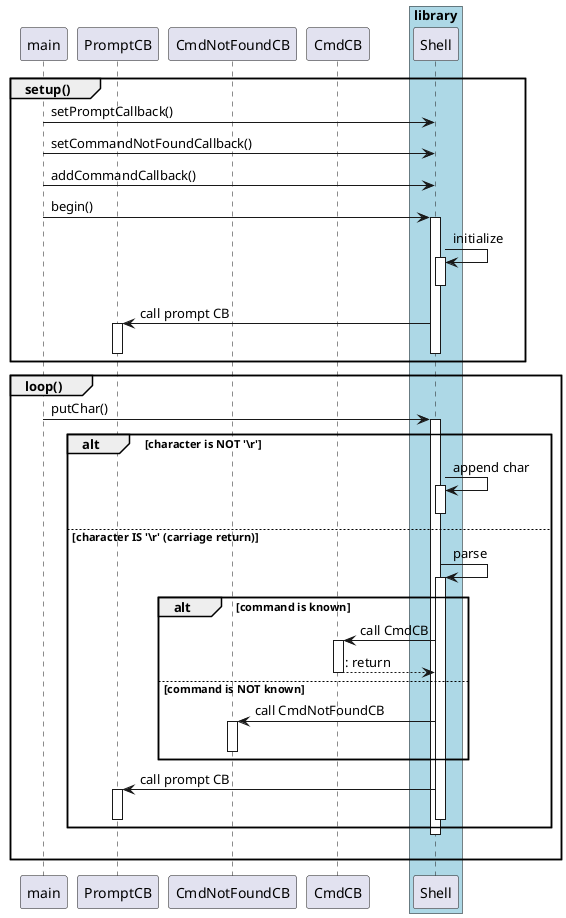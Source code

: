 @startuml

participant main
participant PromptCB
participant CmdNotFoundCB
participant CmdCB

box "library" #LightBlue
  participant Shell
end box

group setup()
 
  main -> Shell : setPromptCallback()
  main -> Shell : setCommandNotFoundCallback()

  main -> Shell : addCommandCallback()

  main -> Shell ++ : begin()
  Shell -> Shell ++ : initialize
  deactivate Shell

  Shell -> PromptCB ++ : call prompt CB 

  deactivate PromptCB
  deactivate Shell

end group

group loop()

  main -> Shell ++ : putChar() 

  alt character is NOT '\\r'

    Shell -> Shell ++ : append char
    deactivate Shell

  else character IS '\\r' (carriage return) 

    Shell -> Shell ++ : parse

    alt command is known

      Shell -> CmdCB ++ : call CmdCB
      return : return

    else command is NOT known

      Shell -> CmdNotFoundCB ++ : call CmdNotFoundCB
      deactivate CmdNotFoundCB

    end  
    
    Shell -> PromptCB ++ : call prompt CB
    deactivate PromptCB
    
    deactivate Shell

  end

  deactivate Shell
  |||

end group



@enduml